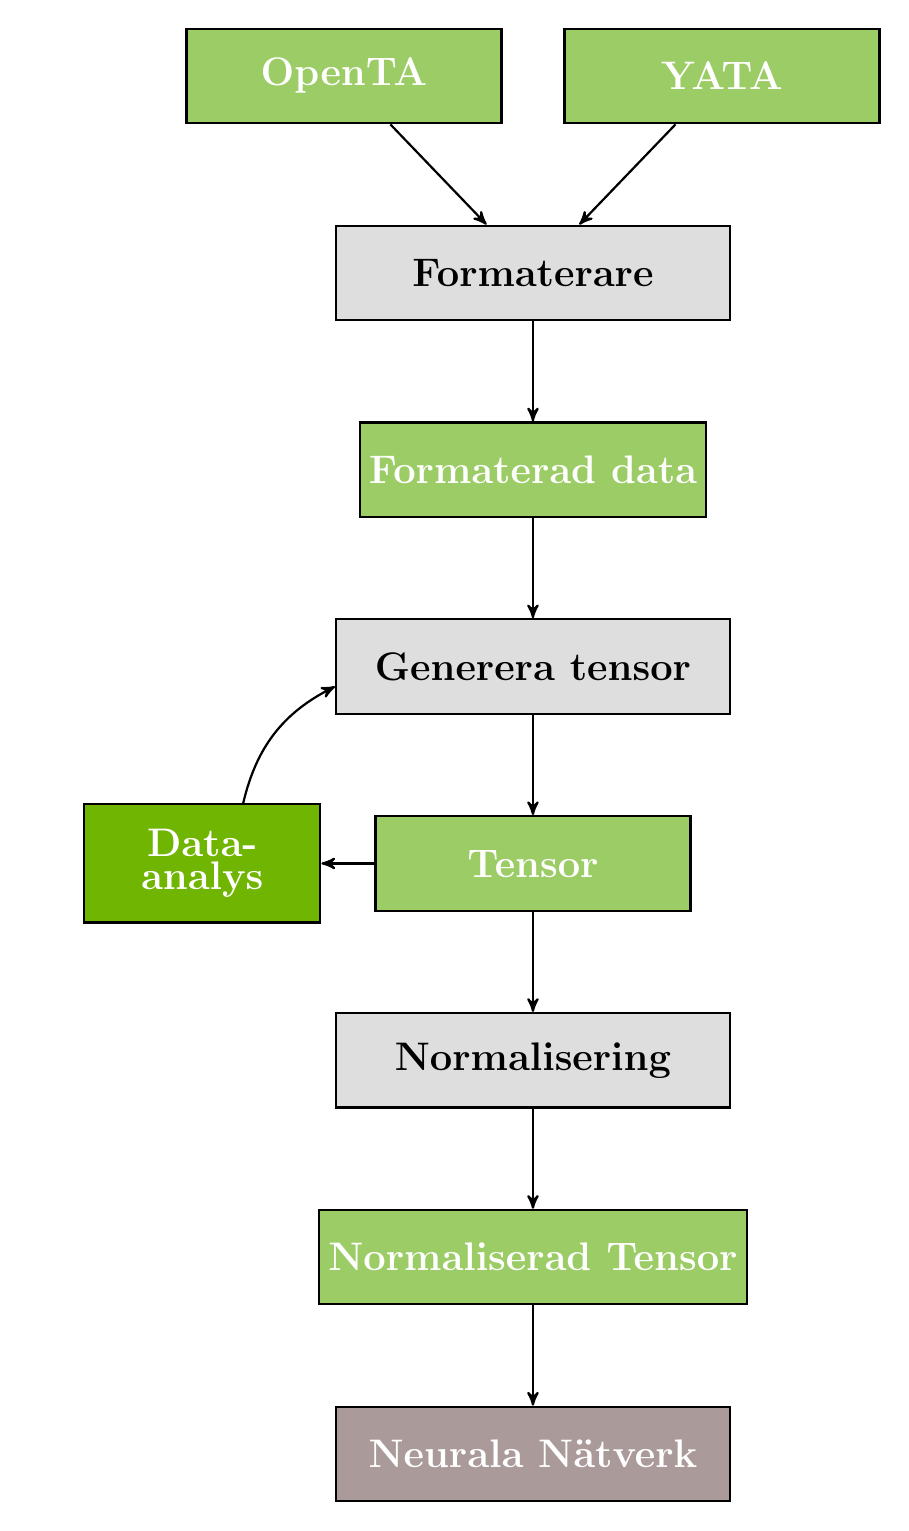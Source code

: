 \definecolor{input_node}{RGB}{171,171,154}
\definecolor{dense_node}{RGB}{196,225,144}
\definecolor{dropout_node}{RGB}{222,222,222}
\definecolor{output_node}{RGB}{171,154,154}
% New colors
\definecolor{klight_green_400}{RGB}{156, 204, 101}
\definecolor{YATA_green}{RGB}{112, 181, 1}



\begin{tikzpicture}[x=6cm, y=2.5cm, ->,>=stealth',auto, thick] 
\tikzset{%
  data part/.style={
    rectangle,
    draw,
    text=white,
    fill=klight_green_400,
    thick,
    minimum width=4cm,
    minimum height=1.2cm
  },
  platform part/.style={
    rectangle,
    draw,
    fill=output_node,
    thick,
    text=white,
    minimum width=5cm,
    minimum height=1.2cm
  },
  process part/.style={
    rectangle,
    draw,
    fill=dropout_node,
    thick,
    minimum width=5cm,
    minimum height=1.2cm
  },
  analysis part/.style={
    rectangle,
    draw,
    fill=YATA_green,
    thick,
    text=white,
    minimum width=3cm,
    minimum height=1.5cm
  },
  main line/.style={
    draw,
    line width=0.25mm,
    opacity=1,
    minimum size=1cm
  },
  data line/.style={
    draw,
    line width=0.25mm,
    fill=klight_green_400,
    opacity=1,
    minimum size=1cm
  }
}
% Column 1
\node [data part/.try] (OpenData) at (0.1,1) {\Large \textbf{OpenTA}};
%\node [process part/.try] (OpenFormat) at (0,0){\Large $\textbf{Formatera OpenTA}$};

% Column 2
%\node [process part/.try] (YATAFormat) at (1,0) {\Large $\textbf{Formatera YATA}$};
\node [data part/.try] (YATAData) at (0.9,1) {\Large \textbf{YATA}};
%\node [platform part/.try] (YATA) at (1,2) {\Large $\textbf{YATA}$};

% Column 1.5
\node [process part/.try] (Formaterare) at (0.5,0) {\Large $\textbf{Formaterare}$};
\node [data part/.try] (DataFormat) at (0.5,-1) {\Large $\textbf{Formaterad data}$};
%\node [process part/.try] (TensorFormat) at (0.5,-2) {\Large $\textbf{Formatera Tensor}$};
\node [process part/.try] (TensorGen) at (0.5,-2) {\Large $\textbf{Generera tensor}$};
\node [data part/.try] (Tensor) at (0.5,-3) {\Large $\textbf{Tensor}$};
\node [analysis part/.try, align=center] (Stat) at (-0.2,-3) {\Large     \textbf{Data-} \\ \Large                                                                            \textbf{analys}};
\node [platform part/.try] (NN) at (0.5,-6) {\Large $\textbf{Neurala Nätverk}$};
\node [process part/.try] (Norm) at (0.5,-4) {\Large $\textbf{Normalisering}$};
\node [data part/.try] (NormTens) at (0.5,-5) {\Large $\textbf{Normaliserad Tensor}$};



%\node [project part/.try] (Egen) at (-0.5,-1) {$\textbf{Egenskaps selektion}$};
%node [project part/.try] (collect) at (2,2) {$\textbf{Analys}$};
%\node [project part/.try] (concept) at (0,0) {$\textbf{Koncept}$};
%\node [project part/.try] (use) at (4,0) {$\textbf{Användning}$};
%\node [project part/.try] (implement) at (2,-2) {$\textbf{Implementation}$};


% Connect them 
\path[main line/.style={font=\sffamily\small}]
    % YATA Flow
%    (YATA) edge node [left] {} (YATAData)
    (YATAData) edge node [left] {} (Formaterare)
    %(YATAFormat) edge node [left] {} (DataFormat)
    
    % OpenTA flow
    (OpenData) edge node [left] {} (Formaterare)
    %(OpenFormat) edge node [left] {} (DataFormat)
    
    % Tensorflow
    (Formaterare) edge node [left] {} (DataFormat)
    (DataFormat) edge node [left] {} (TensorGen)
    %(TensorFormat) edge node [left] {} (TensorGen)
    (TensorGen) edge node [left] {} (Tensor)
    (Tensor) edge node [left] {} (Norm)
    (Tensor) edge node [left] {} (Stat)
    (Stat) edge[bend right=-25] node [left] {} (TensorGen)
    
    (Norm) edge node [left] {} (NormTens)
    (NormTens) edge node [left] {} (NN);
    
    %(Stat) edge node [left] {} (Egen)
    %(Egen) edge node [left] {} (TensorFormat)
\end{tikzpicture}